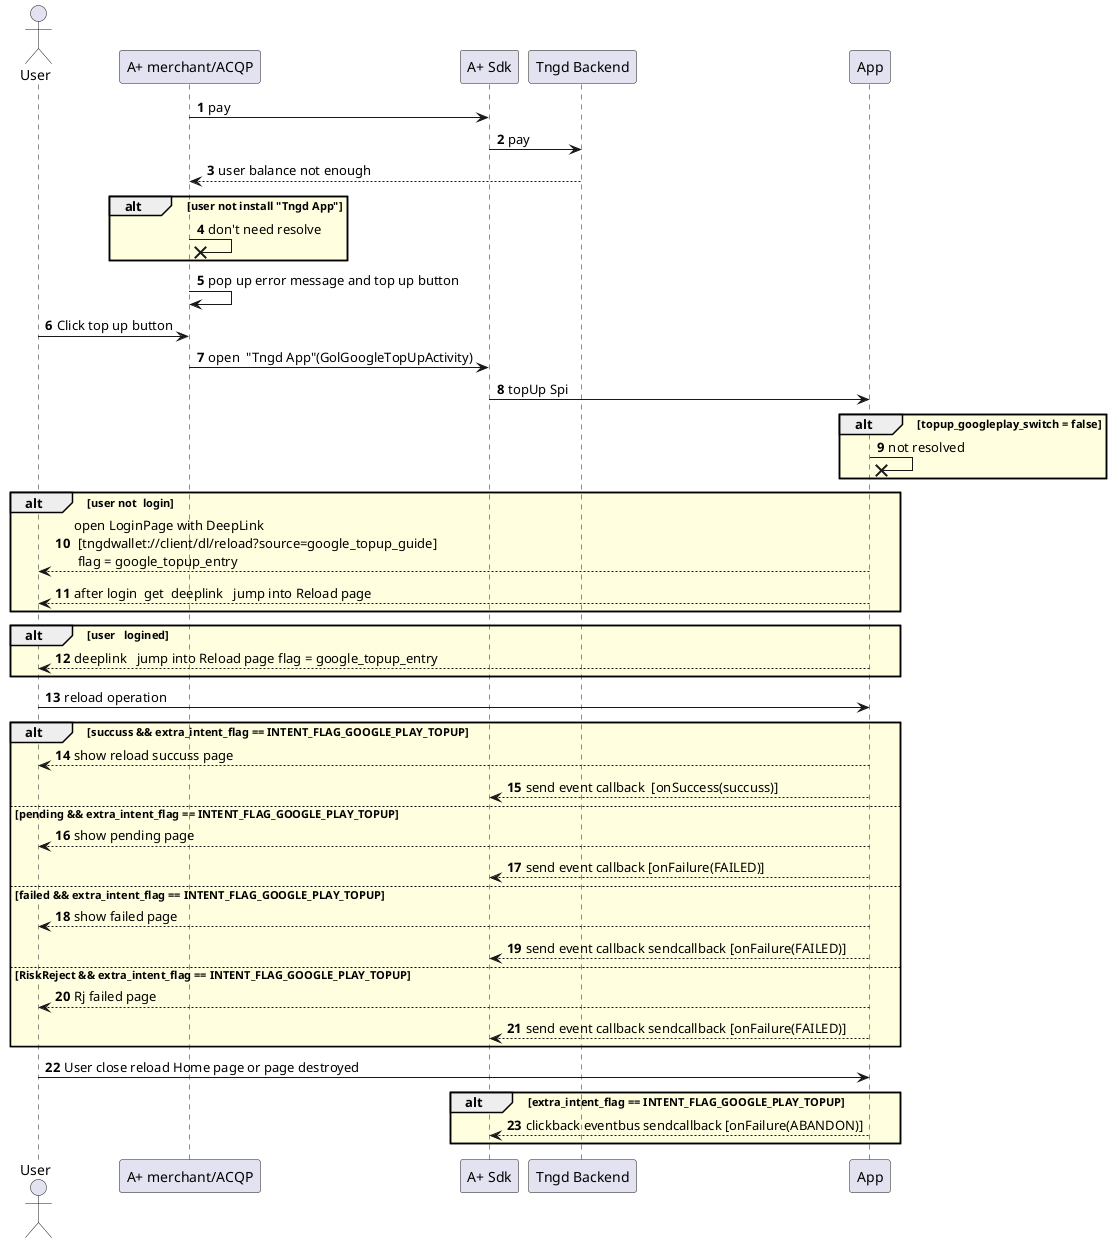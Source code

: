 @startuml
'https://plantuml.com/sequence-diagram


actor USER as "User"
participant AMerchant as "A+ merchant/ACQP"
participant ASDK as "A+ Sdk"
participant backend as "Tngd Backend"
participant App as "App"
autonumber
 AMerchant -> ASDK : pay
 ASDK -> backend : pay
 AMerchant <-- backend : user balance not enough
 alt #lightyellow user not install "Tngd App"
 AMerchant ->x AMerchant: don't need resolve
 end
 AMerchant -> AMerchant : pop up error message and top up button
 USER -> AMerchant : Click top up button
 AMerchant -> ASDK : open  "Tngd App"(GolGoogleTopUpActivity)
 ASDK -> App : topUp Spi
 alt #lightyellow topup_googleplay_switch = false
 App ->x App : not resolved
 end
 alt #lightyellow  user not  login
 USER <-- App : open LoginPage with DeepLink \n [tngdwallet://client/dl/reload?source=google_topup_guide] \n flag = google_topup_entry
 USER <-- App: after login  get  deeplink   jump into Reload page
 end

 alt #lightyellow  user   logined
 USER <-- App: deeplink   jump into Reload page flag = google_topup_entry
 end
 USER -> App : reload operation

 alt #lightyellow succuss && extra_intent_flag == INTENT_FLAG_GOOGLE_PLAY_TOPUP
 USER <-- App :  show reload succuss page
 ASDK <-- App :  send event callback  [onSuccess(succuss)]
 else pending && extra_intent_flag == INTENT_FLAG_GOOGLE_PLAY_TOPUP
  USER <-- App : show pending page
  ASDK <-- App : send event callback [onFailure(FAILED)]
 else failed && extra_intent_flag == INTENT_FLAG_GOOGLE_PLAY_TOPUP
  USER <-- App : show failed page
  ASDK <-- App : send event callback sendcallback [onFailure(FAILED)]
  else RiskReject && extra_intent_flag == INTENT_FLAG_GOOGLE_PLAY_TOPUP
  USER <-- App : Rj failed page
  ASDK <-- App : send event callback sendcallback [onFailure(FAILED)]
 end
 USER -> App : User close reload Home page or page destroyed
 alt #lightyellow  extra_intent_flag == INTENT_FLAG_GOOGLE_PLAY_TOPUP
 ASDK <-- App : clickback eventbus sendcallback [onFailure(ABANDON)]
 end




@enduml